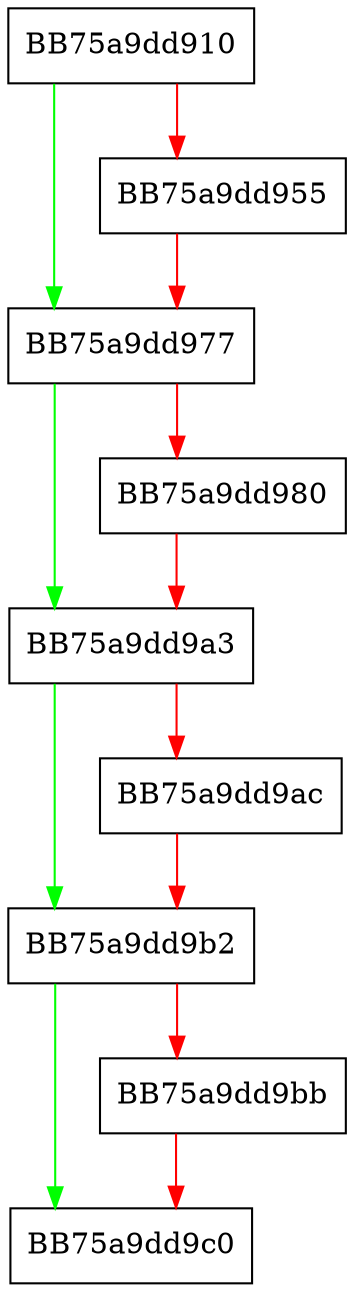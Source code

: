 digraph set_caches {
  node [shape="box"];
  graph [splines=ortho];
  BB75a9dd910 -> BB75a9dd977 [color="green"];
  BB75a9dd910 -> BB75a9dd955 [color="red"];
  BB75a9dd955 -> BB75a9dd977 [color="red"];
  BB75a9dd977 -> BB75a9dd9a3 [color="green"];
  BB75a9dd977 -> BB75a9dd980 [color="red"];
  BB75a9dd980 -> BB75a9dd9a3 [color="red"];
  BB75a9dd9a3 -> BB75a9dd9b2 [color="green"];
  BB75a9dd9a3 -> BB75a9dd9ac [color="red"];
  BB75a9dd9ac -> BB75a9dd9b2 [color="red"];
  BB75a9dd9b2 -> BB75a9dd9c0 [color="green"];
  BB75a9dd9b2 -> BB75a9dd9bb [color="red"];
  BB75a9dd9bb -> BB75a9dd9c0 [color="red"];
}